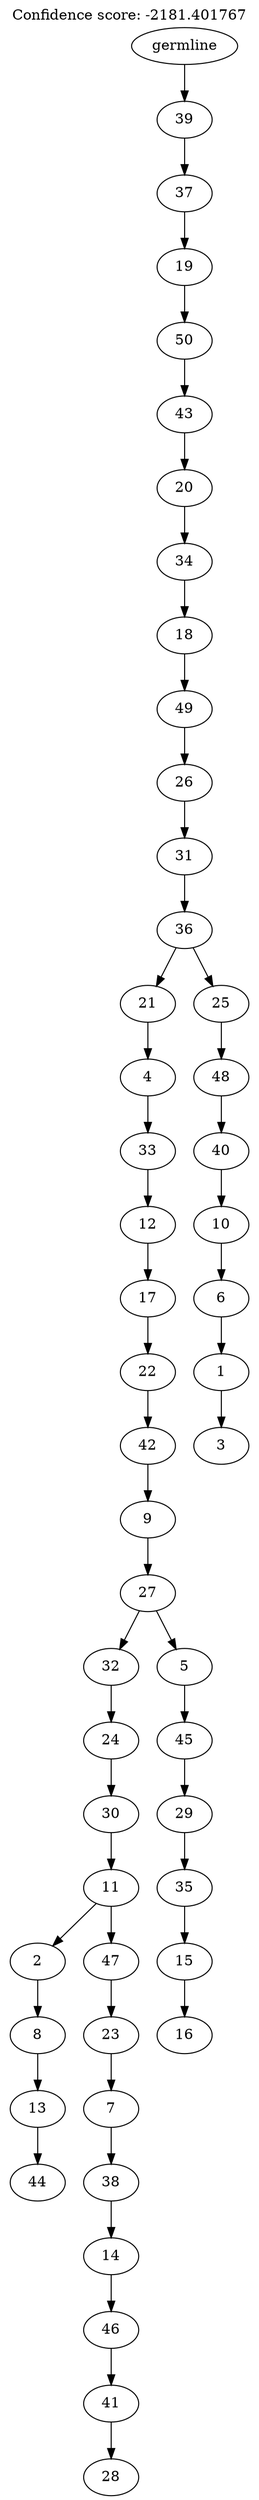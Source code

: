 digraph g {
	"49" -> "50";
	"50" [label="44"];
	"48" -> "49";
	"49" [label="13"];
	"47" -> "48";
	"48" [label="8"];
	"45" -> "46";
	"46" [label="28"];
	"44" -> "45";
	"45" [label="41"];
	"43" -> "44";
	"44" [label="46"];
	"42" -> "43";
	"43" [label="14"];
	"41" -> "42";
	"42" [label="38"];
	"40" -> "41";
	"41" [label="7"];
	"39" -> "40";
	"40" [label="23"];
	"38" -> "39";
	"39" [label="47"];
	"38" -> "47";
	"47" [label="2"];
	"37" -> "38";
	"38" [label="11"];
	"36" -> "37";
	"37" [label="30"];
	"35" -> "36";
	"36" [label="24"];
	"33" -> "34";
	"34" [label="16"];
	"32" -> "33";
	"33" [label="15"];
	"31" -> "32";
	"32" [label="35"];
	"30" -> "31";
	"31" [label="29"];
	"29" -> "30";
	"30" [label="45"];
	"28" -> "29";
	"29" [label="5"];
	"28" -> "35";
	"35" [label="32"];
	"27" -> "28";
	"28" [label="27"];
	"26" -> "27";
	"27" [label="9"];
	"25" -> "26";
	"26" [label="42"];
	"24" -> "25";
	"25" [label="22"];
	"23" -> "24";
	"24" [label="17"];
	"22" -> "23";
	"23" [label="12"];
	"21" -> "22";
	"22" [label="33"];
	"20" -> "21";
	"21" [label="4"];
	"18" -> "19";
	"19" [label="3"];
	"17" -> "18";
	"18" [label="1"];
	"16" -> "17";
	"17" [label="6"];
	"15" -> "16";
	"16" [label="10"];
	"14" -> "15";
	"15" [label="40"];
	"13" -> "14";
	"14" [label="48"];
	"12" -> "13";
	"13" [label="25"];
	"12" -> "20";
	"20" [label="21"];
	"11" -> "12";
	"12" [label="36"];
	"10" -> "11";
	"11" [label="31"];
	"9" -> "10";
	"10" [label="26"];
	"8" -> "9";
	"9" [label="49"];
	"7" -> "8";
	"8" [label="18"];
	"6" -> "7";
	"7" [label="34"];
	"5" -> "6";
	"6" [label="20"];
	"4" -> "5";
	"5" [label="43"];
	"3" -> "4";
	"4" [label="50"];
	"2" -> "3";
	"3" [label="19"];
	"1" -> "2";
	"2" [label="37"];
	"0" -> "1";
	"1" [label="39"];
	"0" [label="germline"];
	labelloc="t";
	label="Confidence score: -2181.401767";
}

